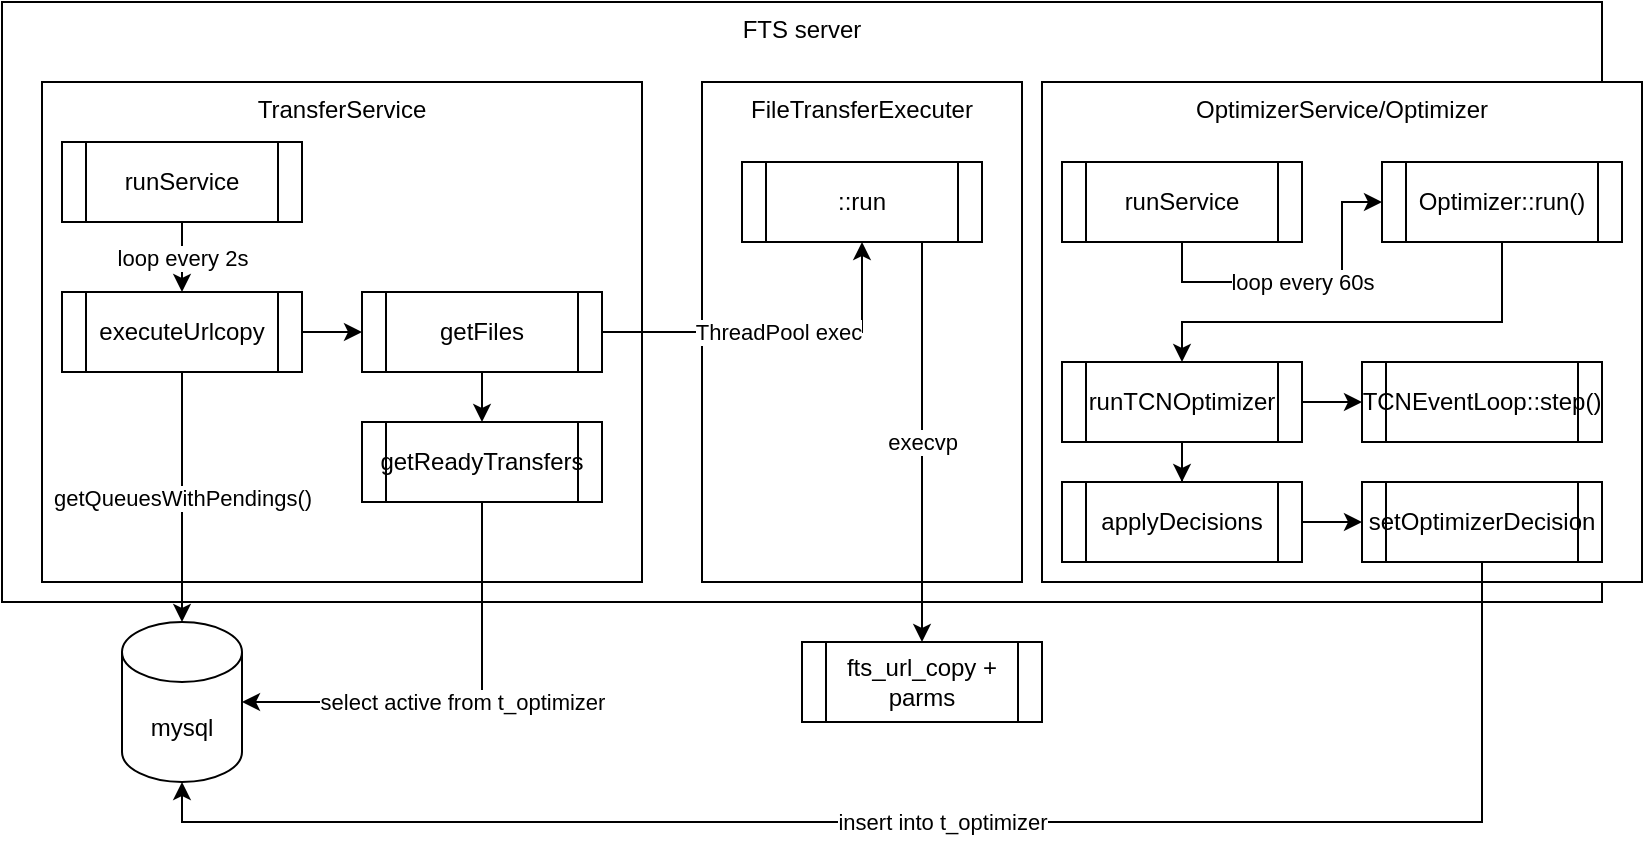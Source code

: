 <mxfile version="21.0.2" type="github">
  <diagram name="第 1 页" id="cVzxV38jiPvR04taGyBA">
    <mxGraphModel dx="594" dy="1636" grid="1" gridSize="10" guides="1" tooltips="1" connect="1" arrows="1" fold="1" page="1" pageScale="1" pageWidth="827" pageHeight="1169" math="0" shadow="0">
      <root>
        <mxCell id="0" />
        <mxCell id="1" parent="0" />
        <mxCell id="A6MvikjiMV5LoTdfHh8v-1" value="FTS server" style="rounded=0;whiteSpace=wrap;html=1;verticalAlign=top;" vertex="1" parent="1">
          <mxGeometry x="200" y="260" width="800" height="300" as="geometry" />
        </mxCell>
        <mxCell id="A6MvikjiMV5LoTdfHh8v-2" value="TransferService" style="rounded=0;whiteSpace=wrap;html=1;verticalAlign=top;" vertex="1" parent="1">
          <mxGeometry x="220" y="300" width="300" height="250" as="geometry" />
        </mxCell>
        <mxCell id="A6MvikjiMV5LoTdfHh8v-5" value="loop every 2s" style="edgeStyle=orthogonalEdgeStyle;rounded=0;orthogonalLoop=1;jettySize=auto;html=1;" edge="1" parent="1" source="A6MvikjiMV5LoTdfHh8v-3" target="A6MvikjiMV5LoTdfHh8v-4">
          <mxGeometry relative="1" as="geometry" />
        </mxCell>
        <mxCell id="A6MvikjiMV5LoTdfHh8v-3" value="runService" style="shape=process;whiteSpace=wrap;html=1;backgroundOutline=1;" vertex="1" parent="1">
          <mxGeometry x="230" y="330" width="120" height="40" as="geometry" />
        </mxCell>
        <mxCell id="A6MvikjiMV5LoTdfHh8v-7" value="getQueuesWithPendings()" style="edgeStyle=orthogonalEdgeStyle;rounded=0;orthogonalLoop=1;jettySize=auto;html=1;exitX=0.5;exitY=1;exitDx=0;exitDy=0;" edge="1" parent="1" source="A6MvikjiMV5LoTdfHh8v-4" target="A6MvikjiMV5LoTdfHh8v-6">
          <mxGeometry relative="1" as="geometry" />
        </mxCell>
        <mxCell id="A6MvikjiMV5LoTdfHh8v-9" style="edgeStyle=orthogonalEdgeStyle;rounded=0;orthogonalLoop=1;jettySize=auto;html=1;exitX=1;exitY=0.5;exitDx=0;exitDy=0;" edge="1" parent="1" source="A6MvikjiMV5LoTdfHh8v-4" target="A6MvikjiMV5LoTdfHh8v-8">
          <mxGeometry relative="1" as="geometry" />
        </mxCell>
        <mxCell id="A6MvikjiMV5LoTdfHh8v-4" value="executeUrlcopy" style="shape=process;whiteSpace=wrap;html=1;backgroundOutline=1;" vertex="1" parent="1">
          <mxGeometry x="230" y="405" width="120" height="40" as="geometry" />
        </mxCell>
        <mxCell id="A6MvikjiMV5LoTdfHh8v-6" value="mysql" style="shape=cylinder3;whiteSpace=wrap;html=1;boundedLbl=1;backgroundOutline=1;size=15;" vertex="1" parent="1">
          <mxGeometry x="260" y="570" width="60" height="80" as="geometry" />
        </mxCell>
        <mxCell id="A6MvikjiMV5LoTdfHh8v-11" style="edgeStyle=orthogonalEdgeStyle;rounded=0;orthogonalLoop=1;jettySize=auto;html=1;exitX=0.5;exitY=1;exitDx=0;exitDy=0;" edge="1" parent="1" source="A6MvikjiMV5LoTdfHh8v-8" target="A6MvikjiMV5LoTdfHh8v-10">
          <mxGeometry relative="1" as="geometry" />
        </mxCell>
        <mxCell id="A6MvikjiMV5LoTdfHh8v-8" value="getFiles" style="shape=process;whiteSpace=wrap;html=1;backgroundOutline=1;" vertex="1" parent="1">
          <mxGeometry x="380" y="405" width="120" height="40" as="geometry" />
        </mxCell>
        <mxCell id="A6MvikjiMV5LoTdfHh8v-12" value="select active from t_optimizer" style="edgeStyle=orthogonalEdgeStyle;rounded=0;orthogonalLoop=1;jettySize=auto;html=1;exitX=0.5;exitY=1;exitDx=0;exitDy=0;entryX=1;entryY=0.5;entryDx=0;entryDy=0;entryPerimeter=0;" edge="1" parent="1" source="A6MvikjiMV5LoTdfHh8v-10" target="A6MvikjiMV5LoTdfHh8v-6">
          <mxGeometry relative="1" as="geometry" />
        </mxCell>
        <mxCell id="A6MvikjiMV5LoTdfHh8v-10" value="getReadyTransfers" style="shape=process;whiteSpace=wrap;html=1;backgroundOutline=1;" vertex="1" parent="1">
          <mxGeometry x="380" y="470" width="120" height="40" as="geometry" />
        </mxCell>
        <mxCell id="A6MvikjiMV5LoTdfHh8v-13" value="FileTransferExecuter" style="rounded=0;whiteSpace=wrap;html=1;verticalAlign=top;" vertex="1" parent="1">
          <mxGeometry x="550" y="300" width="160" height="250" as="geometry" />
        </mxCell>
        <mxCell id="A6MvikjiMV5LoTdfHh8v-18" value="execvp" style="edgeStyle=orthogonalEdgeStyle;rounded=0;orthogonalLoop=1;jettySize=auto;html=1;exitX=0.75;exitY=1;exitDx=0;exitDy=0;" edge="1" parent="1" source="A6MvikjiMV5LoTdfHh8v-14" target="A6MvikjiMV5LoTdfHh8v-17">
          <mxGeometry relative="1" as="geometry" />
        </mxCell>
        <mxCell id="A6MvikjiMV5LoTdfHh8v-14" value="::run" style="shape=process;whiteSpace=wrap;html=1;backgroundOutline=1;" vertex="1" parent="1">
          <mxGeometry x="570" y="340" width="120" height="40" as="geometry" />
        </mxCell>
        <mxCell id="A6MvikjiMV5LoTdfHh8v-15" value="ThreadPool exec" style="edgeStyle=orthogonalEdgeStyle;rounded=0;orthogonalLoop=1;jettySize=auto;html=1;exitX=1;exitY=0.5;exitDx=0;exitDy=0;" edge="1" parent="1" source="A6MvikjiMV5LoTdfHh8v-8" target="A6MvikjiMV5LoTdfHh8v-14">
          <mxGeometry relative="1" as="geometry" />
        </mxCell>
        <mxCell id="A6MvikjiMV5LoTdfHh8v-17" value="fts_url_copy + parms" style="shape=process;whiteSpace=wrap;html=1;backgroundOutline=1;" vertex="1" parent="1">
          <mxGeometry x="600" y="580" width="120" height="40" as="geometry" />
        </mxCell>
        <mxCell id="A6MvikjiMV5LoTdfHh8v-19" value="OptimizerService/Optimizer" style="rounded=0;whiteSpace=wrap;html=1;verticalAlign=top;" vertex="1" parent="1">
          <mxGeometry x="720" y="300" width="300" height="250" as="geometry" />
        </mxCell>
        <mxCell id="A6MvikjiMV5LoTdfHh8v-22" value="loop every 60s" style="edgeStyle=orthogonalEdgeStyle;rounded=0;orthogonalLoop=1;jettySize=auto;html=1;exitX=0.5;exitY=1;exitDx=0;exitDy=0;" edge="1" parent="1" source="A6MvikjiMV5LoTdfHh8v-20" target="A6MvikjiMV5LoTdfHh8v-21">
          <mxGeometry relative="1" as="geometry" />
        </mxCell>
        <mxCell id="A6MvikjiMV5LoTdfHh8v-20" value="runService" style="shape=process;whiteSpace=wrap;html=1;backgroundOutline=1;" vertex="1" parent="1">
          <mxGeometry x="730" y="340" width="120" height="40" as="geometry" />
        </mxCell>
        <mxCell id="A6MvikjiMV5LoTdfHh8v-24" style="edgeStyle=orthogonalEdgeStyle;rounded=0;orthogonalLoop=1;jettySize=auto;html=1;exitX=0.5;exitY=1;exitDx=0;exitDy=0;" edge="1" parent="1" source="A6MvikjiMV5LoTdfHh8v-21" target="A6MvikjiMV5LoTdfHh8v-23">
          <mxGeometry relative="1" as="geometry">
            <Array as="points">
              <mxPoint x="950" y="420" />
              <mxPoint x="790" y="420" />
            </Array>
          </mxGeometry>
        </mxCell>
        <mxCell id="A6MvikjiMV5LoTdfHh8v-21" value="Optimizer::run()" style="shape=process;whiteSpace=wrap;html=1;backgroundOutline=1;" vertex="1" parent="1">
          <mxGeometry x="890" y="340" width="120" height="40" as="geometry" />
        </mxCell>
        <mxCell id="A6MvikjiMV5LoTdfHh8v-26" style="edgeStyle=orthogonalEdgeStyle;rounded=0;orthogonalLoop=1;jettySize=auto;html=1;" edge="1" parent="1" source="A6MvikjiMV5LoTdfHh8v-23" target="A6MvikjiMV5LoTdfHh8v-25">
          <mxGeometry relative="1" as="geometry" />
        </mxCell>
        <mxCell id="A6MvikjiMV5LoTdfHh8v-28" style="edgeStyle=orthogonalEdgeStyle;rounded=0;orthogonalLoop=1;jettySize=auto;html=1;exitX=1;exitY=0.5;exitDx=0;exitDy=0;" edge="1" parent="1" source="A6MvikjiMV5LoTdfHh8v-23" target="A6MvikjiMV5LoTdfHh8v-27">
          <mxGeometry relative="1" as="geometry" />
        </mxCell>
        <mxCell id="A6MvikjiMV5LoTdfHh8v-23" value="runTCNOptimizer" style="shape=process;whiteSpace=wrap;html=1;backgroundOutline=1;" vertex="1" parent="1">
          <mxGeometry x="730" y="440" width="120" height="40" as="geometry" />
        </mxCell>
        <mxCell id="A6MvikjiMV5LoTdfHh8v-30" style="edgeStyle=orthogonalEdgeStyle;rounded=0;orthogonalLoop=1;jettySize=auto;html=1;exitX=1;exitY=0.5;exitDx=0;exitDy=0;" edge="1" parent="1" source="A6MvikjiMV5LoTdfHh8v-25" target="A6MvikjiMV5LoTdfHh8v-29">
          <mxGeometry relative="1" as="geometry" />
        </mxCell>
        <mxCell id="A6MvikjiMV5LoTdfHh8v-25" value="applyDecisions" style="shape=process;whiteSpace=wrap;html=1;backgroundOutline=1;" vertex="1" parent="1">
          <mxGeometry x="730" y="500" width="120" height="40" as="geometry" />
        </mxCell>
        <mxCell id="A6MvikjiMV5LoTdfHh8v-27" value="TCNEventLoop::step()" style="shape=process;whiteSpace=wrap;html=1;backgroundOutline=1;" vertex="1" parent="1">
          <mxGeometry x="880" y="440" width="120" height="40" as="geometry" />
        </mxCell>
        <mxCell id="A6MvikjiMV5LoTdfHh8v-31" value="insert into t_optimizer" style="edgeStyle=orthogonalEdgeStyle;rounded=0;orthogonalLoop=1;jettySize=auto;html=1;exitX=0.5;exitY=1;exitDx=0;exitDy=0;entryX=0.5;entryY=1;entryDx=0;entryDy=0;entryPerimeter=0;" edge="1" parent="1" source="A6MvikjiMV5LoTdfHh8v-29" target="A6MvikjiMV5LoTdfHh8v-6">
          <mxGeometry relative="1" as="geometry" />
        </mxCell>
        <mxCell id="A6MvikjiMV5LoTdfHh8v-29" value="setOptimizerDecision" style="shape=process;whiteSpace=wrap;html=1;backgroundOutline=1;" vertex="1" parent="1">
          <mxGeometry x="880" y="500" width="120" height="40" as="geometry" />
        </mxCell>
      </root>
    </mxGraphModel>
  </diagram>
</mxfile>
